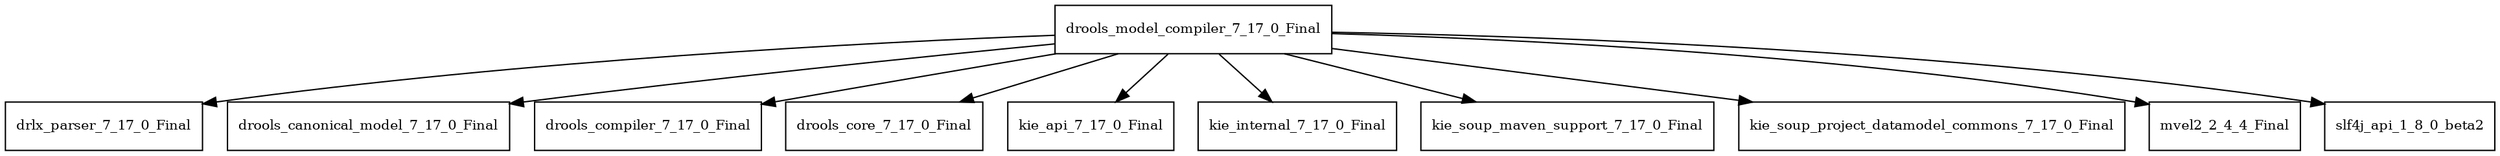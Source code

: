 digraph drools_model_compiler_7_17_0_Final_dependencies {
  node [shape = box, fontsize=10.0];
  drools_model_compiler_7_17_0_Final -> drlx_parser_7_17_0_Final;
  drools_model_compiler_7_17_0_Final -> drools_canonical_model_7_17_0_Final;
  drools_model_compiler_7_17_0_Final -> drools_compiler_7_17_0_Final;
  drools_model_compiler_7_17_0_Final -> drools_core_7_17_0_Final;
  drools_model_compiler_7_17_0_Final -> kie_api_7_17_0_Final;
  drools_model_compiler_7_17_0_Final -> kie_internal_7_17_0_Final;
  drools_model_compiler_7_17_0_Final -> kie_soup_maven_support_7_17_0_Final;
  drools_model_compiler_7_17_0_Final -> kie_soup_project_datamodel_commons_7_17_0_Final;
  drools_model_compiler_7_17_0_Final -> mvel2_2_4_4_Final;
  drools_model_compiler_7_17_0_Final -> slf4j_api_1_8_0_beta2;
}
